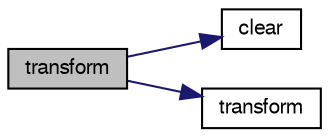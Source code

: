 digraph "transform"
{
  bgcolor="transparent";
  edge [fontname="FreeSans",fontsize="10",labelfontname="FreeSans",labelfontsize="10"];
  node [fontname="FreeSans",fontsize="10",shape=record];
  rankdir="LR";
  Node68044 [label="transform",height=0.2,width=0.4,color="black", fillcolor="grey75", style="filled", fontcolor="black"];
  Node68044 -> Node68045 [color="midnightblue",fontsize="10",style="solid",fontname="FreeSans"];
  Node68045 [label="clear",height=0.2,width=0.4,color="black",URL="$a38057.html#a3a533f9231a5668b9d8f301a79d57b73"];
  Node68044 -> Node68046 [color="midnightblue",fontsize="10",style="solid",fontname="FreeSans"];
  Node68046 [label="transform",height=0.2,width=0.4,color="black",URL="$a21124.html#a919915170941701c1223291531ad010c"];
}
